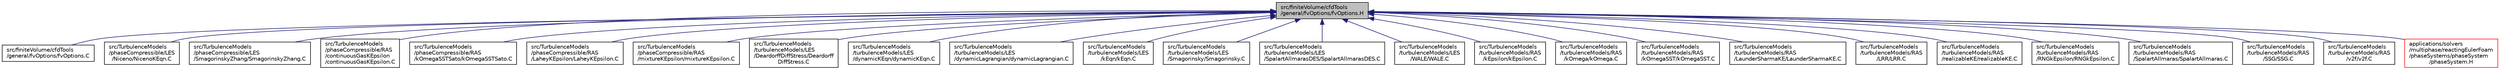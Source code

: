 digraph "src/finiteVolume/cfdTools/general/fvOptions/fvOptions.H"
{
  bgcolor="transparent";
  edge [fontname="Helvetica",fontsize="10",labelfontname="Helvetica",labelfontsize="10"];
  node [fontname="Helvetica",fontsize="10",shape=record];
  Node1 [label="src/finiteVolume/cfdTools\l/general/fvOptions/fvOptions.H",height=0.2,width=0.4,color="black", fillcolor="grey75", style="filled", fontcolor="black"];
  Node1 -> Node2 [dir="back",color="midnightblue",fontsize="10",style="solid",fontname="Helvetica"];
  Node2 [label="src/finiteVolume/cfdTools\l/general/fvOptions/fvOptions.C",height=0.2,width=0.4,color="black",URL="$a05064.html"];
  Node1 -> Node3 [dir="back",color="midnightblue",fontsize="10",style="solid",fontname="Helvetica"];
  Node3 [label="src/TurbulenceModels\l/phaseCompressible/LES\l/Niceno/NicenoKEqn.C",height=0.2,width=0.4,color="black",URL="$a10576.html"];
  Node1 -> Node4 [dir="back",color="midnightblue",fontsize="10",style="solid",fontname="Helvetica"];
  Node4 [label="src/TurbulenceModels\l/phaseCompressible/LES\l/SmagorinskyZhang/SmagorinskyZhang.C",height=0.2,width=0.4,color="black",URL="$a10578.html"];
  Node1 -> Node5 [dir="back",color="midnightblue",fontsize="10",style="solid",fontname="Helvetica"];
  Node5 [label="src/TurbulenceModels\l/phaseCompressible/RAS\l/continuousGasKEpsilon\l/continuousGasKEpsilon.C",height=0.2,width=0.4,color="black",URL="$a10582.html"];
  Node1 -> Node6 [dir="back",color="midnightblue",fontsize="10",style="solid",fontname="Helvetica"];
  Node6 [label="src/TurbulenceModels\l/phaseCompressible/RAS\l/kOmegaSSTSato/kOmegaSSTSato.C",height=0.2,width=0.4,color="black",URL="$a10584.html"];
  Node1 -> Node7 [dir="back",color="midnightblue",fontsize="10",style="solid",fontname="Helvetica"];
  Node7 [label="src/TurbulenceModels\l/phaseCompressible/RAS\l/LaheyKEpsilon/LaheyKEpsilon.C",height=0.2,width=0.4,color="black",URL="$a10586.html"];
  Node1 -> Node8 [dir="back",color="midnightblue",fontsize="10",style="solid",fontname="Helvetica"];
  Node8 [label="src/TurbulenceModels\l/phaseCompressible/RAS\l/mixtureKEpsilon/mixtureKEpsilon.C",height=0.2,width=0.4,color="black",URL="$a10588.html"];
  Node1 -> Node9 [dir="back",color="midnightblue",fontsize="10",style="solid",fontname="Helvetica"];
  Node9 [label="src/TurbulenceModels\l/turbulenceModels/LES\l/DeardorffDiffStress/Deardorff\lDiffStress.C",height=0.2,width=0.4,color="black",URL="$a10633.html"];
  Node1 -> Node10 [dir="back",color="midnightblue",fontsize="10",style="solid",fontname="Helvetica"];
  Node10 [label="src/TurbulenceModels\l/turbulenceModels/LES\l/dynamicKEqn/dynamicKEqn.C",height=0.2,width=0.4,color="black",URL="$a10635.html"];
  Node1 -> Node11 [dir="back",color="midnightblue",fontsize="10",style="solid",fontname="Helvetica"];
  Node11 [label="src/TurbulenceModels\l/turbulenceModels/LES\l/dynamicLagrangian/dynamicLagrangian.C",height=0.2,width=0.4,color="black",URL="$a10637.html"];
  Node1 -> Node12 [dir="back",color="midnightblue",fontsize="10",style="solid",fontname="Helvetica"];
  Node12 [label="src/TurbulenceModels\l/turbulenceModels/LES\l/kEqn/kEqn.C",height=0.2,width=0.4,color="black",URL="$a10639.html"];
  Node1 -> Node13 [dir="back",color="midnightblue",fontsize="10",style="solid",fontname="Helvetica"];
  Node13 [label="src/TurbulenceModels\l/turbulenceModels/LES\l/Smagorinsky/Smagorinsky.C",height=0.2,width=0.4,color="black",URL="$a10669.html"];
  Node1 -> Node14 [dir="back",color="midnightblue",fontsize="10",style="solid",fontname="Helvetica"];
  Node14 [label="src/TurbulenceModels\l/turbulenceModels/LES\l/SpalartAllmarasDES/SpalartAllmarasDES.C",height=0.2,width=0.4,color="black",URL="$a10673.html"];
  Node1 -> Node15 [dir="back",color="midnightblue",fontsize="10",style="solid",fontname="Helvetica"];
  Node15 [label="src/TurbulenceModels\l/turbulenceModels/LES\l/WALE/WALE.C",height=0.2,width=0.4,color="black",URL="$a10677.html"];
  Node1 -> Node16 [dir="back",color="midnightblue",fontsize="10",style="solid",fontname="Helvetica"];
  Node16 [label="src/TurbulenceModels\l/turbulenceModels/RAS\l/kEpsilon/kEpsilon.C",height=0.2,width=0.4,color="black",URL="$a10696.html"];
  Node1 -> Node17 [dir="back",color="midnightblue",fontsize="10",style="solid",fontname="Helvetica"];
  Node17 [label="src/TurbulenceModels\l/turbulenceModels/RAS\l/kOmega/kOmega.C",height=0.2,width=0.4,color="black",URL="$a10698.html"];
  Node1 -> Node18 [dir="back",color="midnightblue",fontsize="10",style="solid",fontname="Helvetica"];
  Node18 [label="src/TurbulenceModels\l/turbulenceModels/RAS\l/kOmegaSST/kOmegaSST.C",height=0.2,width=0.4,color="black",URL="$a10700.html"];
  Node1 -> Node19 [dir="back",color="midnightblue",fontsize="10",style="solid",fontname="Helvetica"];
  Node19 [label="src/TurbulenceModels\l/turbulenceModels/RAS\l/LaunderSharmaKE/LaunderSharmaKE.C",height=0.2,width=0.4,color="black",URL="$a10704.html"];
  Node1 -> Node20 [dir="back",color="midnightblue",fontsize="10",style="solid",fontname="Helvetica"];
  Node20 [label="src/TurbulenceModels\l/turbulenceModels/RAS\l/LRR/LRR.C",height=0.2,width=0.4,color="black",URL="$a10706.html"];
  Node1 -> Node21 [dir="back",color="midnightblue",fontsize="10",style="solid",fontname="Helvetica"];
  Node21 [label="src/TurbulenceModels\l/turbulenceModels/RAS\l/realizableKE/realizableKE.C",height=0.2,width=0.4,color="black",URL="$a10711.html"];
  Node1 -> Node22 [dir="back",color="midnightblue",fontsize="10",style="solid",fontname="Helvetica"];
  Node22 [label="src/TurbulenceModels\l/turbulenceModels/RAS\l/RNGkEpsilon/RNGkEpsilon.C",height=0.2,width=0.4,color="black",URL="$a10713.html"];
  Node1 -> Node23 [dir="back",color="midnightblue",fontsize="10",style="solid",fontname="Helvetica"];
  Node23 [label="src/TurbulenceModels\l/turbulenceModels/RAS\l/SpalartAllmaras/SpalartAllmaras.C",height=0.2,width=0.4,color="black",URL="$a10715.html"];
  Node1 -> Node24 [dir="back",color="midnightblue",fontsize="10",style="solid",fontname="Helvetica"];
  Node24 [label="src/TurbulenceModels\l/turbulenceModels/RAS\l/SSG/SSG.C",height=0.2,width=0.4,color="black",URL="$a10717.html"];
  Node1 -> Node25 [dir="back",color="midnightblue",fontsize="10",style="solid",fontname="Helvetica"];
  Node25 [label="src/TurbulenceModels\l/turbulenceModels/RAS\l/v2f/v2f.C",height=0.2,width=0.4,color="black",URL="$a10719.html"];
  Node1 -> Node26 [dir="back",color="midnightblue",fontsize="10",style="solid",fontname="Helvetica"];
  Node26 [label="applications/solvers\l/multiphase/reactingEulerFoam\l/phaseSystems/phaseSystem\l/phaseSystem.H",height=0.2,width=0.4,color="red",URL="$a03699.html"];
}
